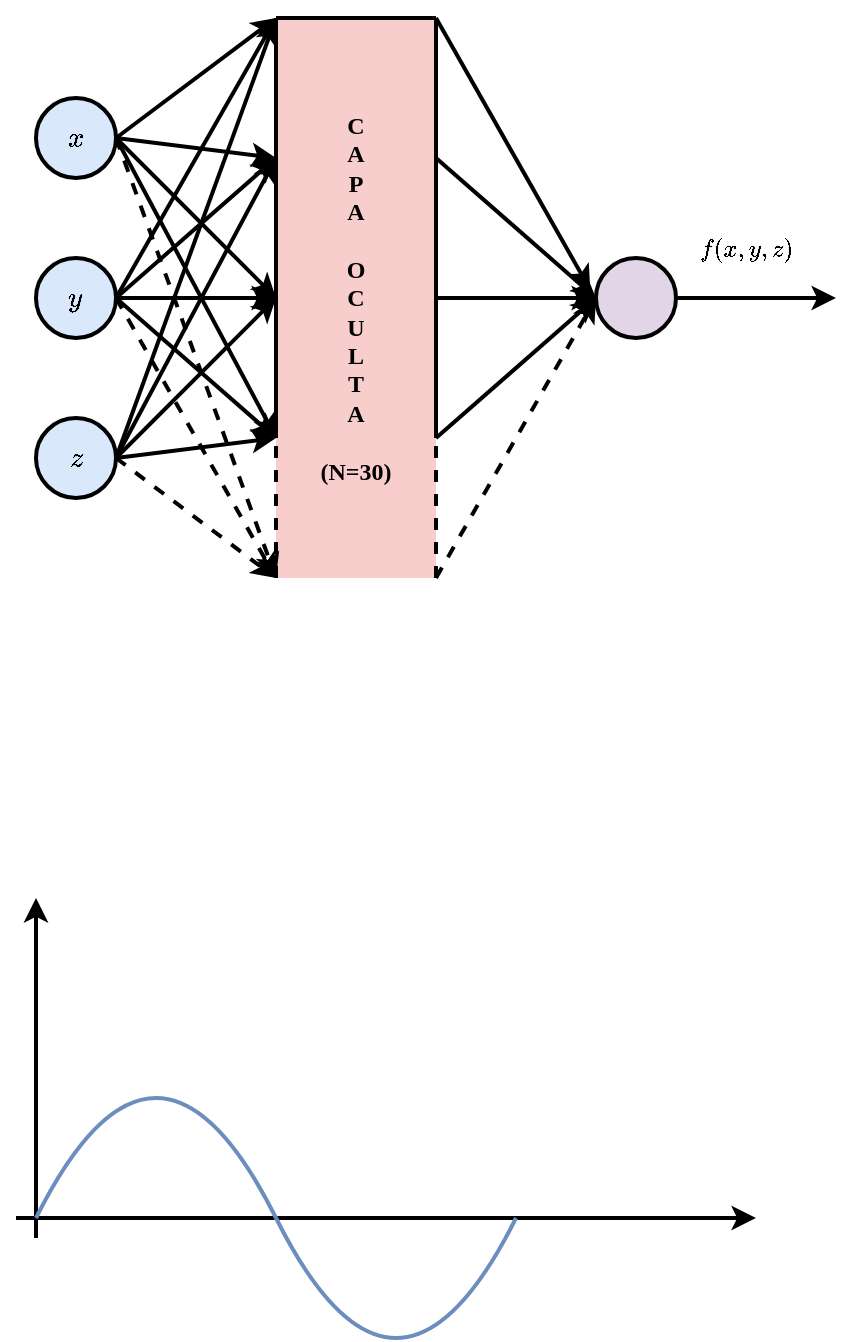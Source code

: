 <mxfile version="20.7.4" type="device"><diagram id="TQ41CtO8WswOXKQ6OVVc" name="Page-1"><mxGraphModel dx="596" dy="380" grid="1" gridSize="10" guides="1" tooltips="1" connect="1" arrows="1" fold="1" page="1" pageScale="1" pageWidth="1169" pageHeight="1654" math="1" shadow="0"><root><mxCell id="0"/><mxCell id="1" parent="0"/><mxCell id="dE-k9hmoH659PSuw4onx-5" style="rounded=0;orthogonalLoop=1;jettySize=auto;html=1;entryX=0;entryY=0;entryDx=0;entryDy=0;strokeWidth=2;exitX=1;exitY=0.5;exitDx=0;exitDy=0;" edge="1" parent="1" source="dE-k9hmoH659PSuw4onx-1" target="dE-k9hmoH659PSuw4onx-4"><mxGeometry relative="1" as="geometry"/></mxCell><mxCell id="dE-k9hmoH659PSuw4onx-1" value="$$x$$" style="ellipse;whiteSpace=wrap;html=1;fillColor=#dae8fc;strokeColor=#000000;strokeWidth=2;" vertex="1" parent="1"><mxGeometry x="240" y="80" width="40" height="40" as="geometry"/></mxCell><mxCell id="dE-k9hmoH659PSuw4onx-11" style="edgeStyle=none;rounded=0;orthogonalLoop=1;jettySize=auto;html=1;entryX=0;entryY=0;entryDx=0;entryDy=0;strokeWidth=2;exitX=1;exitY=0.5;exitDx=0;exitDy=0;" edge="1" parent="1" source="dE-k9hmoH659PSuw4onx-2" target="dE-k9hmoH659PSuw4onx-4"><mxGeometry relative="1" as="geometry"/></mxCell><mxCell id="dE-k9hmoH659PSuw4onx-12" style="edgeStyle=none;rounded=0;orthogonalLoop=1;jettySize=auto;html=1;exitX=1;exitY=0.5;exitDx=0;exitDy=0;entryX=0;entryY=0.25;entryDx=0;entryDy=0;strokeWidth=2;" edge="1" parent="1" source="dE-k9hmoH659PSuw4onx-2" target="dE-k9hmoH659PSuw4onx-4"><mxGeometry relative="1" as="geometry"/></mxCell><mxCell id="dE-k9hmoH659PSuw4onx-13" style="edgeStyle=none;rounded=0;orthogonalLoop=1;jettySize=auto;html=1;exitX=1;exitY=0.5;exitDx=0;exitDy=0;strokeWidth=2;" edge="1" parent="1" source="dE-k9hmoH659PSuw4onx-2"><mxGeometry relative="1" as="geometry"><mxPoint x="360.0" y="180" as="targetPoint"/></mxGeometry></mxCell><mxCell id="dE-k9hmoH659PSuw4onx-14" style="edgeStyle=none;rounded=0;orthogonalLoop=1;jettySize=auto;html=1;exitX=1;exitY=0.5;exitDx=0;exitDy=0;strokeWidth=2;" edge="1" parent="1" source="dE-k9hmoH659PSuw4onx-2"><mxGeometry relative="1" as="geometry"><mxPoint x="360.0" y="250" as="targetPoint"/></mxGeometry></mxCell><mxCell id="dE-k9hmoH659PSuw4onx-15" style="edgeStyle=none;rounded=0;orthogonalLoop=1;jettySize=auto;html=1;exitX=1;exitY=0.5;exitDx=0;exitDy=0;entryX=0;entryY=1;entryDx=0;entryDy=0;strokeWidth=2;dashed=1;" edge="1" parent="1" source="dE-k9hmoH659PSuw4onx-2" target="dE-k9hmoH659PSuw4onx-4"><mxGeometry relative="1" as="geometry"/></mxCell><mxCell id="dE-k9hmoH659PSuw4onx-2" value="$$y$$" style="ellipse;whiteSpace=wrap;html=1;fillColor=#dae8fc;strokeColor=#000000;strokeWidth=2;" vertex="1" parent="1"><mxGeometry x="240" y="160" width="40" height="40" as="geometry"/></mxCell><mxCell id="dE-k9hmoH659PSuw4onx-16" style="edgeStyle=none;rounded=0;orthogonalLoop=1;jettySize=auto;html=1;exitX=1;exitY=0.5;exitDx=0;exitDy=0;entryX=0;entryY=0;entryDx=0;entryDy=0;strokeWidth=2;" edge="1" parent="1" source="dE-k9hmoH659PSuw4onx-3" target="dE-k9hmoH659PSuw4onx-4"><mxGeometry relative="1" as="geometry"/></mxCell><mxCell id="dE-k9hmoH659PSuw4onx-17" style="edgeStyle=none;rounded=0;orthogonalLoop=1;jettySize=auto;html=1;exitX=1;exitY=0.5;exitDx=0;exitDy=0;entryX=0;entryY=0.25;entryDx=0;entryDy=0;strokeWidth=2;" edge="1" parent="1" source="dE-k9hmoH659PSuw4onx-3" target="dE-k9hmoH659PSuw4onx-4"><mxGeometry relative="1" as="geometry"/></mxCell><mxCell id="dE-k9hmoH659PSuw4onx-18" style="edgeStyle=none;rounded=0;orthogonalLoop=1;jettySize=auto;html=1;exitX=1;exitY=0.5;exitDx=0;exitDy=0;entryX=0;entryY=0.5;entryDx=0;entryDy=0;strokeWidth=2;" edge="1" parent="1" source="dE-k9hmoH659PSuw4onx-3" target="dE-k9hmoH659PSuw4onx-4"><mxGeometry relative="1" as="geometry"/></mxCell><mxCell id="dE-k9hmoH659PSuw4onx-19" style="edgeStyle=none;rounded=0;orthogonalLoop=1;jettySize=auto;html=1;exitX=1;exitY=0.5;exitDx=0;exitDy=0;entryX=0;entryY=0.75;entryDx=0;entryDy=0;strokeWidth=2;" edge="1" parent="1" source="dE-k9hmoH659PSuw4onx-3" target="dE-k9hmoH659PSuw4onx-4"><mxGeometry relative="1" as="geometry"/></mxCell><mxCell id="dE-k9hmoH659PSuw4onx-20" style="edgeStyle=none;rounded=0;orthogonalLoop=1;jettySize=auto;html=1;exitX=1;exitY=0.5;exitDx=0;exitDy=0;entryX=0;entryY=1;entryDx=0;entryDy=0;strokeWidth=2;dashed=1;" edge="1" parent="1" source="dE-k9hmoH659PSuw4onx-3" target="dE-k9hmoH659PSuw4onx-4"><mxGeometry relative="1" as="geometry"/></mxCell><mxCell id="dE-k9hmoH659PSuw4onx-3" value="$$z$$" style="ellipse;whiteSpace=wrap;html=1;fillColor=#dae8fc;strokeColor=#000000;strokeWidth=2;" vertex="1" parent="1"><mxGeometry x="240" y="240" width="40" height="40" as="geometry"/></mxCell><mxCell id="dE-k9hmoH659PSuw4onx-28" style="edgeStyle=none;rounded=0;orthogonalLoop=1;jettySize=auto;html=1;exitX=1;exitY=0.25;exitDx=0;exitDy=0;entryX=0;entryY=0.5;entryDx=0;entryDy=0;strokeWidth=2;fontFamily=Georgia;" edge="1" parent="1" source="dE-k9hmoH659PSuw4onx-4" target="dE-k9hmoH659PSuw4onx-27"><mxGeometry relative="1" as="geometry"/></mxCell><mxCell id="dE-k9hmoH659PSuw4onx-4" value="&lt;font face=&quot;Georgia&quot;&gt;&lt;b&gt;C&lt;br&gt;A&lt;br&gt;P&lt;br&gt;A&lt;br&gt;&lt;br&gt;O&lt;br&gt;C&lt;br&gt;U&lt;br&gt;L&lt;br&gt;T&lt;br&gt;A&lt;br&gt;&lt;br&gt;(N=30)&lt;/b&gt;&lt;/font&gt;" style="rounded=0;whiteSpace=wrap;html=1;strokeColor=none;strokeWidth=2;fillColor=#f8cecc;" vertex="1" parent="1"><mxGeometry x="360" y="40" width="80" height="280" as="geometry"/></mxCell><mxCell id="dE-k9hmoH659PSuw4onx-6" style="rounded=0;orthogonalLoop=1;jettySize=auto;html=1;entryX=0;entryY=0.25;entryDx=0;entryDy=0;strokeWidth=2;exitX=1;exitY=0.5;exitDx=0;exitDy=0;" edge="1" parent="1" source="dE-k9hmoH659PSuw4onx-1" target="dE-k9hmoH659PSuw4onx-4"><mxGeometry relative="1" as="geometry"><mxPoint x="287.15" y="99.71" as="sourcePoint"/><mxPoint x="370.0" y="50" as="targetPoint"/></mxGeometry></mxCell><mxCell id="dE-k9hmoH659PSuw4onx-8" style="rounded=0;orthogonalLoop=1;jettySize=auto;html=1;entryX=0;entryY=0.5;entryDx=0;entryDy=0;strokeWidth=2;exitX=1;exitY=0.5;exitDx=0;exitDy=0;" edge="1" parent="1" source="dE-k9hmoH659PSuw4onx-1" target="dE-k9hmoH659PSuw4onx-4"><mxGeometry relative="1" as="geometry"><mxPoint x="290.0" y="110" as="sourcePoint"/><mxPoint x="370.0" y="120" as="targetPoint"/></mxGeometry></mxCell><mxCell id="dE-k9hmoH659PSuw4onx-9" style="rounded=0;orthogonalLoop=1;jettySize=auto;html=1;entryX=0;entryY=0.75;entryDx=0;entryDy=0;strokeWidth=2;exitX=1;exitY=0.5;exitDx=0;exitDy=0;" edge="1" parent="1" source="dE-k9hmoH659PSuw4onx-1" target="dE-k9hmoH659PSuw4onx-4"><mxGeometry relative="1" as="geometry"><mxPoint x="290.0" y="110" as="sourcePoint"/><mxPoint x="370.0" y="190" as="targetPoint"/></mxGeometry></mxCell><mxCell id="dE-k9hmoH659PSuw4onx-10" style="rounded=0;orthogonalLoop=1;jettySize=auto;html=1;entryX=0;entryY=1;entryDx=0;entryDy=0;strokeWidth=2;dashed=1;" edge="1" parent="1" target="dE-k9hmoH659PSuw4onx-4"><mxGeometry relative="1" as="geometry"><mxPoint x="280" y="100" as="sourcePoint"/><mxPoint x="380.0" y="200" as="targetPoint"/></mxGeometry></mxCell><mxCell id="dE-k9hmoH659PSuw4onx-21" value="" style="endArrow=none;html=1;rounded=0;strokeWidth=2;fontFamily=Georgia;exitX=0;exitY=0.75;exitDx=0;exitDy=0;entryX=0;entryY=0;entryDx=0;entryDy=0;" edge="1" parent="1" source="dE-k9hmoH659PSuw4onx-4" target="dE-k9hmoH659PSuw4onx-4"><mxGeometry width="50" height="50" relative="1" as="geometry"><mxPoint x="360" y="200" as="sourcePoint"/><mxPoint x="410" y="150" as="targetPoint"/></mxGeometry></mxCell><mxCell id="dE-k9hmoH659PSuw4onx-22" value="" style="endArrow=none;html=1;rounded=0;strokeWidth=2;fontFamily=Georgia;exitX=1;exitY=0.75;exitDx=0;exitDy=0;entryX=1;entryY=0;entryDx=0;entryDy=0;" edge="1" parent="1" source="dE-k9hmoH659PSuw4onx-4" target="dE-k9hmoH659PSuw4onx-4"><mxGeometry width="50" height="50" relative="1" as="geometry"><mxPoint x="370.0" y="260" as="sourcePoint"/><mxPoint x="370.0" y="50" as="targetPoint"/></mxGeometry></mxCell><mxCell id="dE-k9hmoH659PSuw4onx-23" value="" style="endArrow=none;html=1;rounded=0;strokeWidth=2;fontFamily=Georgia;exitX=1;exitY=0;exitDx=0;exitDy=0;entryX=0;entryY=0;entryDx=0;entryDy=0;" edge="1" parent="1" source="dE-k9hmoH659PSuw4onx-4" target="dE-k9hmoH659PSuw4onx-4"><mxGeometry width="50" height="50" relative="1" as="geometry"><mxPoint x="450" y="260" as="sourcePoint"/><mxPoint x="450" y="50" as="targetPoint"/></mxGeometry></mxCell><mxCell id="dE-k9hmoH659PSuw4onx-24" value="" style="endArrow=none;html=1;rounded=0;strokeWidth=2;fontFamily=Georgia;exitX=1;exitY=1;exitDx=0;exitDy=0;dashed=1;" edge="1" parent="1" source="dE-k9hmoH659PSuw4onx-4"><mxGeometry width="50" height="50" relative="1" as="geometry"><mxPoint x="450" y="260" as="sourcePoint"/><mxPoint x="440" y="250" as="targetPoint"/></mxGeometry></mxCell><mxCell id="dE-k9hmoH659PSuw4onx-25" value="" style="endArrow=none;html=1;rounded=0;strokeWidth=2;fontFamily=Georgia;exitX=0;exitY=1;exitDx=0;exitDy=0;dashed=1;entryX=0;entryY=0.75;entryDx=0;entryDy=0;" edge="1" parent="1" source="dE-k9hmoH659PSuw4onx-4" target="dE-k9hmoH659PSuw4onx-4"><mxGeometry width="50" height="50" relative="1" as="geometry"><mxPoint x="450" y="330" as="sourcePoint"/><mxPoint x="450" y="260" as="targetPoint"/></mxGeometry></mxCell><mxCell id="dE-k9hmoH659PSuw4onx-33" style="edgeStyle=none;rounded=0;orthogonalLoop=1;jettySize=auto;html=1;exitX=1;exitY=0.5;exitDx=0;exitDy=0;strokeWidth=2;fontFamily=Georgia;" edge="1" parent="1" source="dE-k9hmoH659PSuw4onx-27"><mxGeometry relative="1" as="geometry"><mxPoint x="640" y="180" as="targetPoint"/></mxGeometry></mxCell><mxCell id="dE-k9hmoH659PSuw4onx-27" value="" style="ellipse;whiteSpace=wrap;html=1;strokeColor=default;strokeWidth=2;fontFamily=Georgia;fillColor=#e1d5e7;" vertex="1" parent="1"><mxGeometry x="520" y="160" width="40" height="40" as="geometry"/></mxCell><mxCell id="dE-k9hmoH659PSuw4onx-29" value="" style="endArrow=classic;html=1;rounded=0;strokeWidth=2;fontFamily=Georgia;exitX=1;exitY=0;exitDx=0;exitDy=0;entryX=-0.072;entryY=0.397;entryDx=0;entryDy=0;entryPerimeter=0;" edge="1" parent="1" source="dE-k9hmoH659PSuw4onx-4" target="dE-k9hmoH659PSuw4onx-27"><mxGeometry width="50" height="50" relative="1" as="geometry"><mxPoint x="360" y="200" as="sourcePoint"/><mxPoint x="410" y="150" as="targetPoint"/></mxGeometry></mxCell><mxCell id="dE-k9hmoH659PSuw4onx-30" value="" style="endArrow=classic;html=1;rounded=0;strokeWidth=2;fontFamily=Georgia;exitX=1;exitY=1;exitDx=0;exitDy=0;entryX=0;entryY=0.5;entryDx=0;entryDy=0;dashed=1;" edge="1" parent="1" source="dE-k9hmoH659PSuw4onx-4" target="dE-k9hmoH659PSuw4onx-27"><mxGeometry width="50" height="50" relative="1" as="geometry"><mxPoint x="450" y="50" as="sourcePoint"/><mxPoint x="487.12" y="185.88" as="targetPoint"/></mxGeometry></mxCell><mxCell id="dE-k9hmoH659PSuw4onx-31" value="" style="endArrow=classic;html=1;rounded=0;strokeWidth=2;fontFamily=Georgia;entryX=0;entryY=0.5;entryDx=0;entryDy=0;" edge="1" parent="1" target="dE-k9hmoH659PSuw4onx-27"><mxGeometry width="50" height="50" relative="1" as="geometry"><mxPoint x="440" y="250" as="sourcePoint"/><mxPoint x="490.0" y="190" as="targetPoint"/></mxGeometry></mxCell><mxCell id="dE-k9hmoH659PSuw4onx-32" value="" style="endArrow=classic;html=1;rounded=0;strokeWidth=2;fontFamily=Georgia;" edge="1" parent="1"><mxGeometry width="50" height="50" relative="1" as="geometry"><mxPoint x="440" y="180" as="sourcePoint"/><mxPoint x="520" y="180" as="targetPoint"/></mxGeometry></mxCell><mxCell id="dE-k9hmoH659PSuw4onx-34" value="$$f(x,y,z)$$" style="text;html=1;align=center;verticalAlign=middle;resizable=0;points=[];autosize=1;strokeColor=none;fillColor=none;fontFamily=Georgia;" vertex="1" parent="1"><mxGeometry x="550" y="140" width="90" height="30" as="geometry"/></mxCell><mxCell id="dE-k9hmoH659PSuw4onx-35" value="" style="endArrow=classic;html=1;rounded=0;strokeWidth=2;fontFamily=Georgia;" edge="1" parent="1"><mxGeometry width="50" height="50" relative="1" as="geometry"><mxPoint x="230" y="640" as="sourcePoint"/><mxPoint x="600" y="640" as="targetPoint"/></mxGeometry></mxCell><mxCell id="dE-k9hmoH659PSuw4onx-36" value="" style="endArrow=classic;html=1;rounded=0;strokeWidth=2;fontFamily=Georgia;" edge="1" parent="1"><mxGeometry width="50" height="50" relative="1" as="geometry"><mxPoint x="240" y="650" as="sourcePoint"/><mxPoint x="240" y="480" as="targetPoint"/></mxGeometry></mxCell><mxCell id="dE-k9hmoH659PSuw4onx-38" value="" style="curved=1;endArrow=none;html=1;rounded=0;strokeWidth=2;fontFamily=Georgia;endFill=0;fillColor=#dae8fc;strokeColor=#6c8ebf;" edge="1" parent="1"><mxGeometry width="50" height="50" relative="1" as="geometry"><mxPoint x="240" y="640" as="sourcePoint"/><mxPoint x="360" y="640" as="targetPoint"/><Array as="points"><mxPoint x="300" y="520"/></Array></mxGeometry></mxCell><mxCell id="dE-k9hmoH659PSuw4onx-39" value="" style="curved=1;endArrow=none;html=1;rounded=0;strokeWidth=2;fontFamily=Georgia;endFill=0;fillColor=#dae8fc;strokeColor=#6c8ebf;" edge="1" parent="1"><mxGeometry width="50" height="50" relative="1" as="geometry"><mxPoint x="360.0" y="640" as="sourcePoint"/><mxPoint x="480.0" y="640" as="targetPoint"/><Array as="points"><mxPoint x="420" y="760"/></Array></mxGeometry></mxCell></root></mxGraphModel></diagram></mxfile>